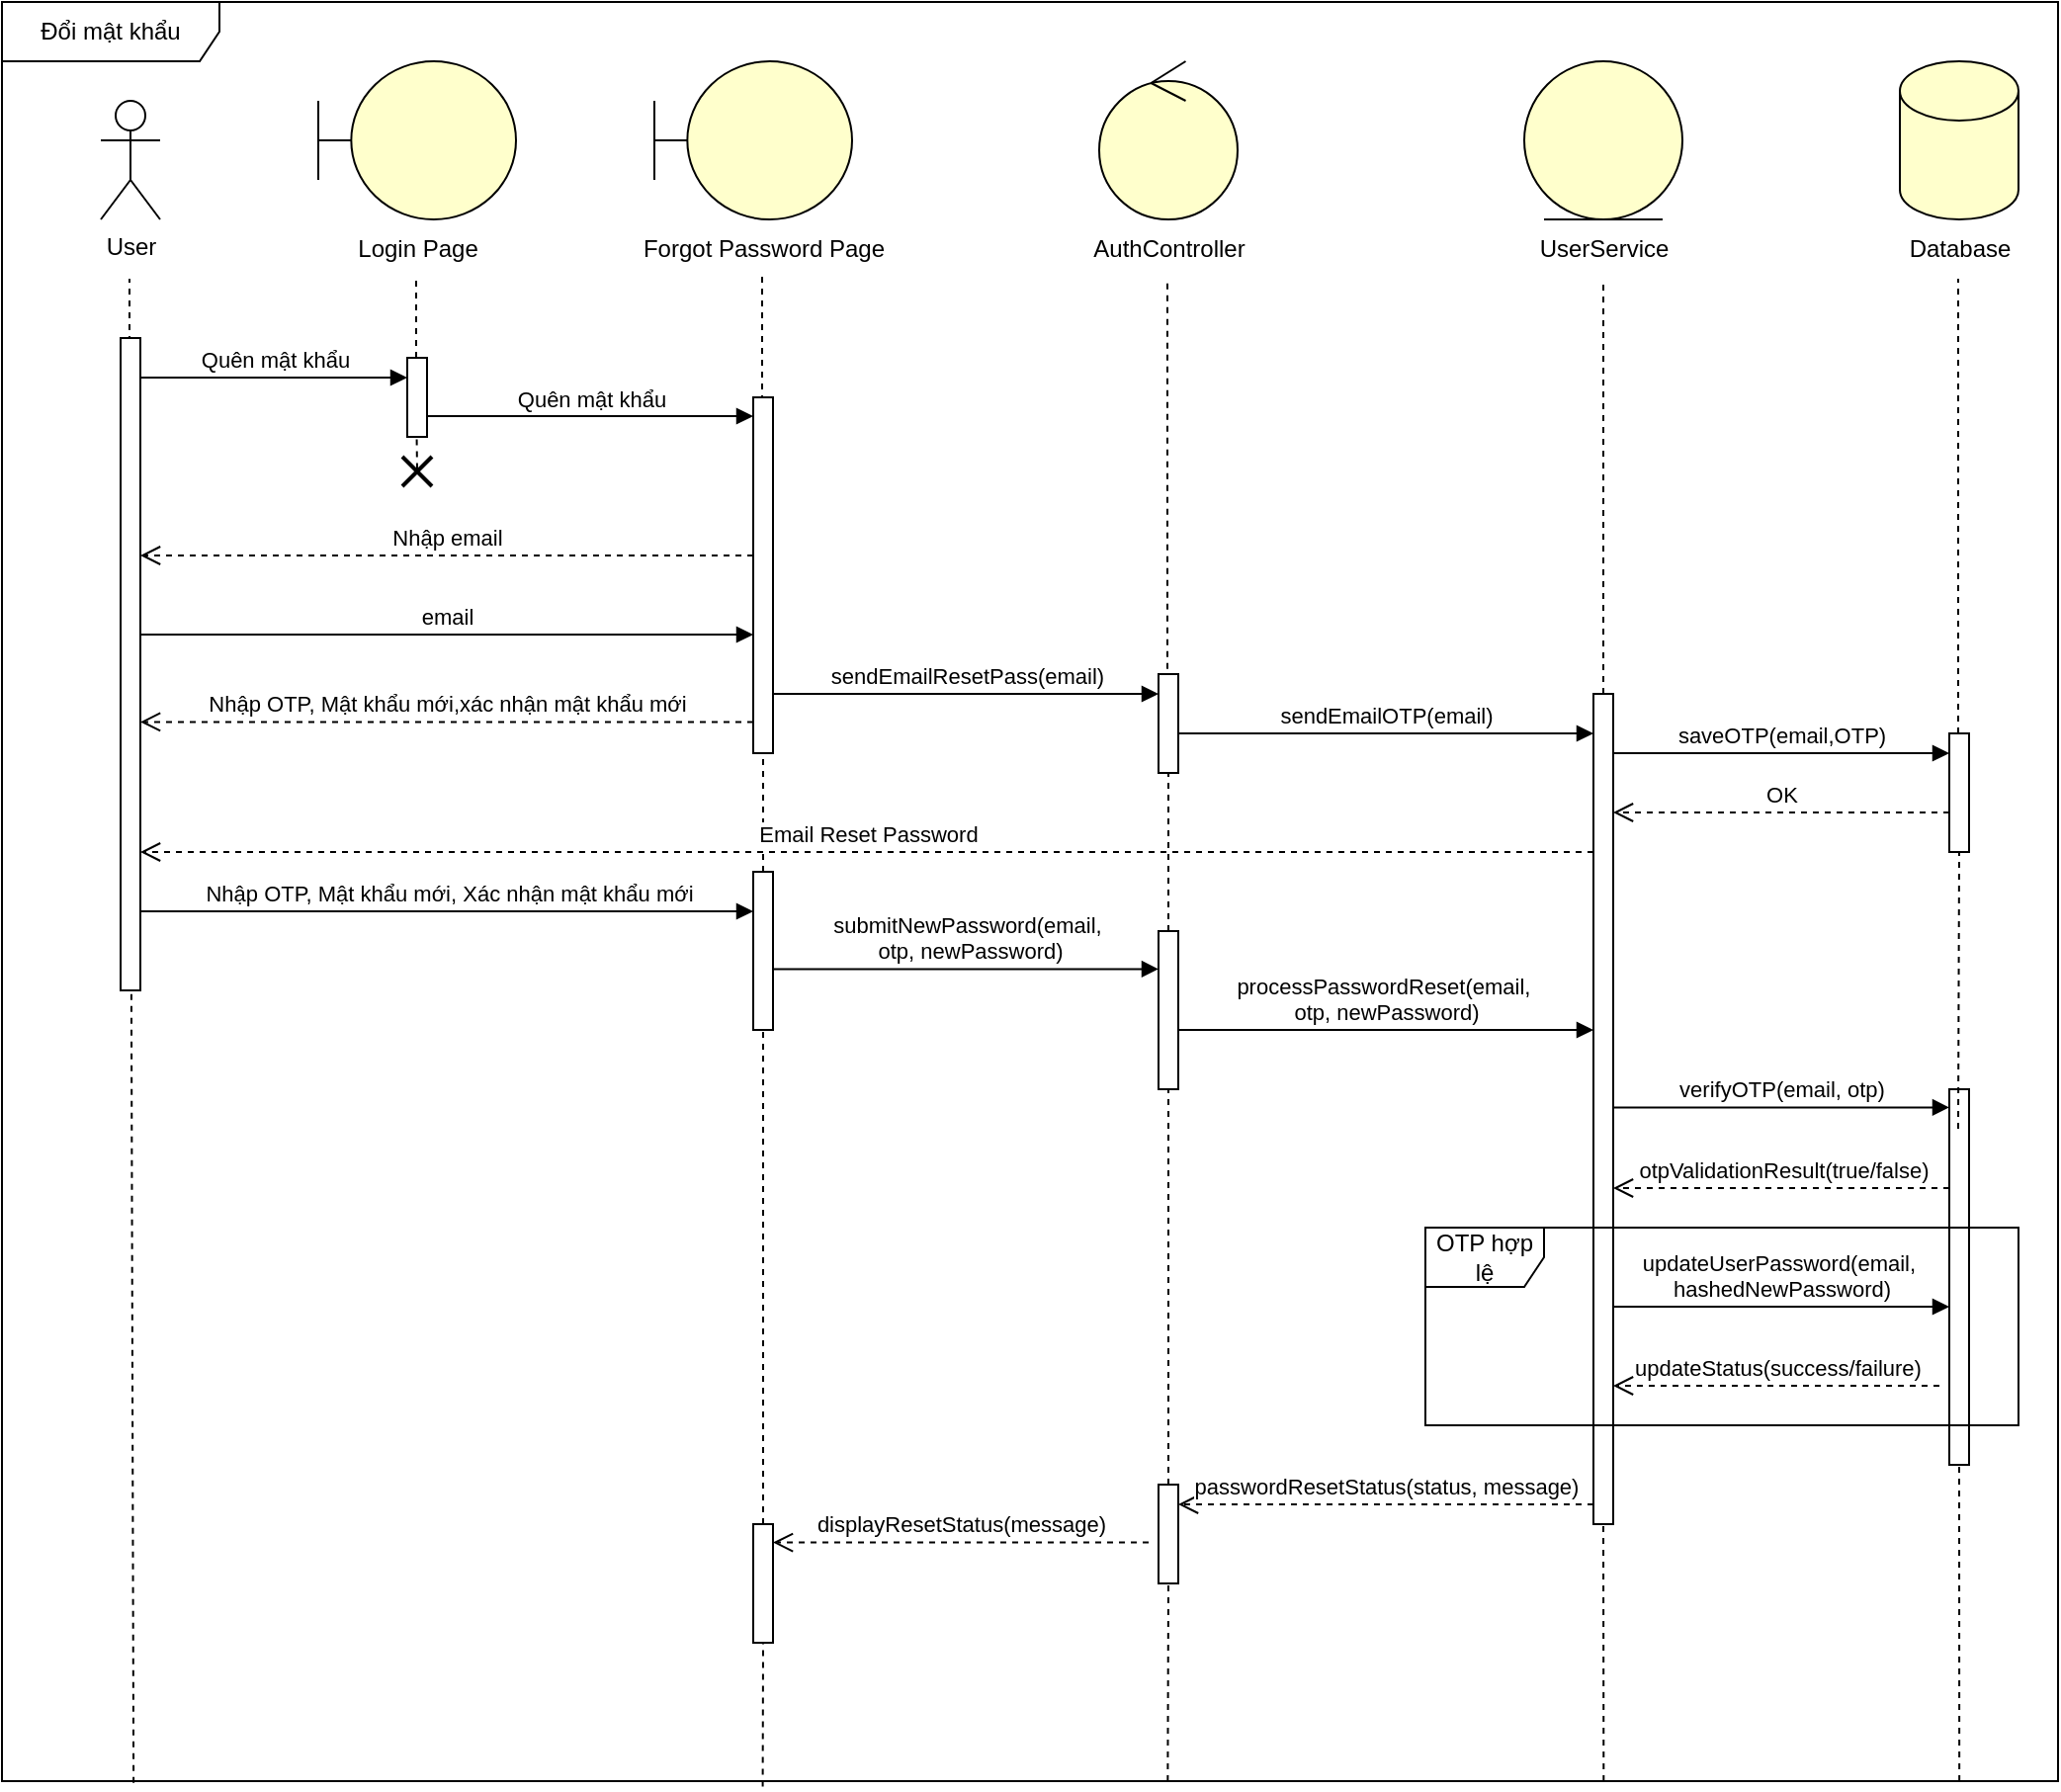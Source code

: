 <mxfile version="27.1.3">
  <diagram name="Trang-1" id="h2h2rBT-MPb3T32HrUWZ">
    <mxGraphModel dx="1389" dy="1849" grid="1" gridSize="10" guides="1" tooltips="1" connect="1" arrows="1" fold="1" page="1" pageScale="1" pageWidth="850" pageHeight="1100" math="0" shadow="0">
      <root>
        <mxCell id="0" />
        <mxCell id="1" parent="0" />
        <mxCell id="W8KMmCxhdzmbt_tsZO_R-1" value="User" style="shape=umlActor;verticalLabelPosition=bottom;verticalAlign=top;html=1;outlineConnect=0;" parent="1" vertex="1">
          <mxGeometry x="210" y="-10" width="30" height="60" as="geometry" />
        </mxCell>
        <mxCell id="W8KMmCxhdzmbt_tsZO_R-2" value="" style="endArrow=none;dashed=1;html=1;rounded=0;entryX=0.5;entryY=0.5;entryDx=0;entryDy=0;entryPerimeter=0;" parent="1" edge="1">
          <mxGeometry width="50" height="50" relative="1" as="geometry">
            <mxPoint x="224.5" y="160" as="sourcePoint" />
            <mxPoint x="224.5" y="80" as="targetPoint" />
          </mxGeometry>
        </mxCell>
        <mxCell id="W8KMmCxhdzmbt_tsZO_R-7" value="" style="shape=cylinder3;whiteSpace=wrap;html=1;boundedLbl=1;backgroundOutline=1;size=15;fillColor=light-dark(#FFFFCC,#FFFFCC);" parent="1" vertex="1">
          <mxGeometry x="1120" y="-30" width="60" height="80" as="geometry" />
        </mxCell>
        <mxCell id="W8KMmCxhdzmbt_tsZO_R-8" value="" style="endArrow=none;dashed=1;html=1;rounded=0;entryX=0.502;entryY=1.013;entryDx=0;entryDy=0;entryPerimeter=0;" parent="1" source="W8KMmCxhdzmbt_tsZO_R-16" edge="1">
          <mxGeometry width="50" height="50" relative="1" as="geometry">
            <mxPoint x="369.5" y="148.96" as="sourcePoint" />
            <mxPoint x="369.5" y="80.0" as="targetPoint" />
          </mxGeometry>
        </mxCell>
        <mxCell id="W8KMmCxhdzmbt_tsZO_R-9" value="" style="endArrow=none;dashed=1;html=1;rounded=0;entryX=0.496;entryY=0.983;entryDx=0;entryDy=0;entryPerimeter=0;" parent="1" edge="1">
          <mxGeometry width="50" height="50" relative="1" as="geometry">
            <mxPoint x="544.5" y="160" as="sourcePoint" />
            <mxPoint x="544.5" y="78.64" as="targetPoint" />
          </mxGeometry>
        </mxCell>
        <mxCell id="W8KMmCxhdzmbt_tsZO_R-11" value="" style="endArrow=none;dashed=1;html=1;rounded=0;entryX=0.503;entryY=0.983;entryDx=0;entryDy=0;entryPerimeter=0;" parent="1" edge="1">
          <mxGeometry width="50" height="50" relative="1" as="geometry">
            <mxPoint x="749.5" y="301.36" as="sourcePoint" />
            <mxPoint x="749.5" y="80.0" as="targetPoint" />
          </mxGeometry>
        </mxCell>
        <mxCell id="W8KMmCxhdzmbt_tsZO_R-12" value="" style="endArrow=none;dashed=1;html=1;rounded=0;entryX=0.5;entryY=1;entryDx=0;entryDy=0;" parent="1" source="W8KMmCxhdzmbt_tsZO_R-35" edge="1">
          <mxGeometry width="50" height="50" relative="1" as="geometry">
            <mxPoint x="970" y="450" as="sourcePoint" />
            <mxPoint x="970" y="80" as="targetPoint" />
          </mxGeometry>
        </mxCell>
        <mxCell id="W8KMmCxhdzmbt_tsZO_R-13" value="" style="endArrow=none;dashed=1;html=1;rounded=0;entryX=0.5;entryY=1;entryDx=0;entryDy=0;entryPerimeter=0;" parent="1" source="5d_SmO3lW9Q9y3Tc88da-15" edge="1">
          <mxGeometry width="50" height="50" relative="1" as="geometry">
            <mxPoint x="1149.5" y="510" as="sourcePoint" />
            <mxPoint x="1149.5" y="80" as="targetPoint" />
          </mxGeometry>
        </mxCell>
        <mxCell id="W8KMmCxhdzmbt_tsZO_R-15" value="" style="endArrow=none;dashed=1;html=1;rounded=0;entryX=0.5;entryY=0.5;entryDx=0;entryDy=0;entryPerimeter=0;exitX=0.064;exitY=1.001;exitDx=0;exitDy=0;exitPerimeter=0;" parent="1" source="5d_SmO3lW9Q9y3Tc88da-19" target="W8KMmCxhdzmbt_tsZO_R-14" edge="1">
          <mxGeometry width="50" height="50" relative="1" as="geometry">
            <mxPoint x="225" y="730" as="sourcePoint" />
            <mxPoint x="225" y="50" as="targetPoint" />
          </mxGeometry>
        </mxCell>
        <mxCell id="W8KMmCxhdzmbt_tsZO_R-14" value="" style="html=1;points=[[0,0,0,0,5],[0,1,0,0,-5],[1,0,0,0,5],[1,1,0,0,-5]];perimeter=orthogonalPerimeter;outlineConnect=0;targetShapes=umlLifeline;portConstraint=eastwest;newEdgeStyle={&quot;curved&quot;:0,&quot;rounded&quot;:0};" parent="1" vertex="1">
          <mxGeometry x="220" y="110" width="10" height="330" as="geometry" />
        </mxCell>
        <mxCell id="W8KMmCxhdzmbt_tsZO_R-17" value="" style="endArrow=none;dashed=1;html=1;rounded=0;entryX=0.5;entryY=1;entryDx=0;entryDy=0;exitX=0.5;exitY=0.42;exitDx=0;exitDy=0;exitPerimeter=0;" parent="1" edge="1" source="5d_SmO3lW9Q9y3Tc88da-4">
          <mxGeometry width="50" height="50" relative="1" as="geometry">
            <mxPoint x="369.833" y="170" as="sourcePoint" />
            <mxPoint x="369.5" y="140" as="targetPoint" />
          </mxGeometry>
        </mxCell>
        <mxCell id="W8KMmCxhdzmbt_tsZO_R-19" value="Quên mật khẩu" style="html=1;verticalAlign=bottom;endArrow=block;curved=0;rounded=0;" parent="1" edge="1">
          <mxGeometry width="80" relative="1" as="geometry">
            <mxPoint x="230" y="130" as="sourcePoint" />
            <mxPoint x="365" y="130" as="targetPoint" />
            <Array as="points">
              <mxPoint x="300" y="130" />
            </Array>
          </mxGeometry>
        </mxCell>
        <mxCell id="W8KMmCxhdzmbt_tsZO_R-21" value="" style="endArrow=none;dashed=1;html=1;rounded=0;entryX=0.5;entryY=1;entryDx=0;entryDy=0;" parent="1" source="W8KMmCxhdzmbt_tsZO_R-43" target="W8KMmCxhdzmbt_tsZO_R-20" edge="1">
          <mxGeometry width="50" height="50" relative="1" as="geometry">
            <mxPoint x="545" y="640" as="sourcePoint" />
            <mxPoint x="610" y="80" as="targetPoint" />
          </mxGeometry>
        </mxCell>
        <mxCell id="W8KMmCxhdzmbt_tsZO_R-20" value="" style="html=1;points=[[0,0,0,0,5],[0,1,0,0,-5],[1,0,0,0,5],[1,1,0,0,-5]];perimeter=orthogonalPerimeter;outlineConnect=0;targetShapes=umlLifeline;portConstraint=eastwest;newEdgeStyle={&quot;curved&quot;:0,&quot;rounded&quot;:0};" parent="1" vertex="1">
          <mxGeometry x="540" y="140" width="10" height="180" as="geometry" />
        </mxCell>
        <mxCell id="W8KMmCxhdzmbt_tsZO_R-24" value="Quên mật khẩu" style="html=1;verticalAlign=bottom;endArrow=block;curved=0;rounded=0;" parent="1" edge="1">
          <mxGeometry width="80" relative="1" as="geometry">
            <mxPoint x="375" y="149.5" as="sourcePoint" />
            <mxPoint x="540" y="149.5" as="targetPoint" />
          </mxGeometry>
        </mxCell>
        <mxCell id="W8KMmCxhdzmbt_tsZO_R-26" value="Nhập&amp;nbsp;&lt;span style=&quot;background-color: light-dark(#ffffff, var(--ge-dark-color, #121212)); color: light-dark(rgb(0, 0, 0), rgb(255, 255, 255));&quot;&gt;email&lt;/span&gt;" style="html=1;verticalAlign=bottom;endArrow=open;dashed=1;endSize=8;curved=0;rounded=0;" parent="1" edge="1">
          <mxGeometry relative="1" as="geometry">
            <mxPoint x="540" y="220" as="sourcePoint" />
            <mxPoint x="230" y="220" as="targetPoint" />
          </mxGeometry>
        </mxCell>
        <mxCell id="W8KMmCxhdzmbt_tsZO_R-28" value="email" style="html=1;verticalAlign=bottom;endArrow=block;curved=0;rounded=0;" parent="1" target="W8KMmCxhdzmbt_tsZO_R-20" edge="1">
          <mxGeometry width="80" relative="1" as="geometry">
            <mxPoint x="230" y="260" as="sourcePoint" />
            <mxPoint x="520" y="260" as="targetPoint" />
          </mxGeometry>
        </mxCell>
        <mxCell id="W8KMmCxhdzmbt_tsZO_R-30" value="" style="endArrow=none;dashed=1;html=1;rounded=0;entryX=0.5;entryY=1;entryDx=0;entryDy=0;" parent="1" source="W8KMmCxhdzmbt_tsZO_R-50" target="W8KMmCxhdzmbt_tsZO_R-29" edge="1">
          <mxGeometry width="50" height="50" relative="1" as="geometry">
            <mxPoint x="750" y="640" as="sourcePoint" />
            <mxPoint x="750" y="80" as="targetPoint" />
          </mxGeometry>
        </mxCell>
        <mxCell id="W8KMmCxhdzmbt_tsZO_R-29" value="" style="html=1;points=[[0,0,0,0,5],[0,1,0,0,-5],[1,0,0,0,5],[1,1,0,0,-5]];perimeter=orthogonalPerimeter;outlineConnect=0;targetShapes=umlLifeline;portConstraint=eastwest;newEdgeStyle={&quot;curved&quot;:0,&quot;rounded&quot;:0};" parent="1" vertex="1">
          <mxGeometry x="745" y="280" width="10" height="50" as="geometry" />
        </mxCell>
        <mxCell id="W8KMmCxhdzmbt_tsZO_R-31" value="sendEmailResetPass(email)" style="html=1;verticalAlign=bottom;endArrow=block;curved=0;rounded=0;" parent="1" target="W8KMmCxhdzmbt_tsZO_R-29" edge="1">
          <mxGeometry width="80" relative="1" as="geometry">
            <mxPoint x="550" y="290" as="sourcePoint" />
            <mxPoint x="630" y="290" as="targetPoint" />
          </mxGeometry>
        </mxCell>
        <mxCell id="W8KMmCxhdzmbt_tsZO_R-34" value="" style="endArrow=none;dashed=1;html=1;rounded=0;entryX=0.5;entryY=1;entryDx=0;entryDy=0;exitX=0.779;exitY=1;exitDx=0;exitDy=0;exitPerimeter=0;" parent="1" target="W8KMmCxhdzmbt_tsZO_R-35" edge="1" source="5d_SmO3lW9Q9y3Tc88da-19">
          <mxGeometry width="50" height="50" relative="1" as="geometry">
            <mxPoint x="970" y="850" as="sourcePoint" />
            <mxPoint x="970" y="80" as="targetPoint" />
          </mxGeometry>
        </mxCell>
        <mxCell id="W8KMmCxhdzmbt_tsZO_R-35" value="" style="html=1;points=[[0,0,0,0,5],[0,1,0,0,-5],[1,0,0,0,5],[1,1,0,0,-5]];perimeter=orthogonalPerimeter;outlineConnect=0;targetShapes=umlLifeline;portConstraint=eastwest;newEdgeStyle={&quot;curved&quot;:0,&quot;rounded&quot;:0};" parent="1" vertex="1">
          <mxGeometry x="965" y="290" width="10" height="420" as="geometry" />
        </mxCell>
        <mxCell id="W8KMmCxhdzmbt_tsZO_R-38" value="sendEmailOTP(email)" style="html=1;verticalAlign=bottom;endArrow=block;curved=0;rounded=0;" parent="1" target="W8KMmCxhdzmbt_tsZO_R-35" edge="1">
          <mxGeometry width="80" relative="1" as="geometry">
            <mxPoint x="755" y="310" as="sourcePoint" />
            <mxPoint x="835" y="310" as="targetPoint" />
          </mxGeometry>
        </mxCell>
        <mxCell id="W8KMmCxhdzmbt_tsZO_R-40" value="Email Reset Password" style="html=1;verticalAlign=bottom;endArrow=open;dashed=1;endSize=8;curved=0;rounded=0;" parent="1" edge="1">
          <mxGeometry relative="1" as="geometry">
            <mxPoint x="965" y="370" as="sourcePoint" />
            <mxPoint x="230" y="370" as="targetPoint" />
          </mxGeometry>
        </mxCell>
        <mxCell id="W8KMmCxhdzmbt_tsZO_R-44" value="" style="endArrow=none;dashed=1;html=1;rounded=0;entryX=0.5;entryY=1;entryDx=0;entryDy=0;" parent="1" source="W8KMmCxhdzmbt_tsZO_R-67" target="W8KMmCxhdzmbt_tsZO_R-43" edge="1">
          <mxGeometry width="50" height="50" relative="1" as="geometry">
            <mxPoint x="545" y="850" as="sourcePoint" />
            <mxPoint x="545" y="310" as="targetPoint" />
          </mxGeometry>
        </mxCell>
        <mxCell id="W8KMmCxhdzmbt_tsZO_R-43" value="" style="html=1;points=[[0,0,0,0,5],[0,1,0,0,-5],[1,0,0,0,5],[1,1,0,0,-5]];perimeter=orthogonalPerimeter;outlineConnect=0;targetShapes=umlLifeline;portConstraint=eastwest;newEdgeStyle={&quot;curved&quot;:0,&quot;rounded&quot;:0};" parent="1" vertex="1">
          <mxGeometry x="540" y="380" width="10" height="80" as="geometry" />
        </mxCell>
        <mxCell id="W8KMmCxhdzmbt_tsZO_R-45" value="Nhập OTP, Mật khẩu mới, Xác nhận mật khẩu mới" style="html=1;verticalAlign=bottom;endArrow=block;curved=0;rounded=0;" parent="1" target="W8KMmCxhdzmbt_tsZO_R-43" edge="1">
          <mxGeometry x="0.003" width="80" relative="1" as="geometry">
            <mxPoint x="230" y="400" as="sourcePoint" />
            <mxPoint x="310" y="400" as="targetPoint" />
            <mxPoint as="offset" />
          </mxGeometry>
        </mxCell>
        <mxCell id="W8KMmCxhdzmbt_tsZO_R-46" value="Nhập OTP, Mật khẩu mới,xác nhận mật khẩu mới" style="html=1;verticalAlign=bottom;endArrow=open;dashed=1;endSize=8;curved=0;rounded=0;" parent="1" target="W8KMmCxhdzmbt_tsZO_R-14" edge="1">
          <mxGeometry relative="1" as="geometry">
            <mxPoint x="540" y="304.23" as="sourcePoint" />
            <mxPoint x="460" y="304.23" as="targetPoint" />
          </mxGeometry>
        </mxCell>
        <mxCell id="W8KMmCxhdzmbt_tsZO_R-49" value="" style="endArrow=none;dashed=1;html=1;rounded=0;entryX=0.5;entryY=1;entryDx=0;entryDy=0;" parent="1" source="W8KMmCxhdzmbt_tsZO_R-64" target="W8KMmCxhdzmbt_tsZO_R-50" edge="1">
          <mxGeometry width="50" height="50" relative="1" as="geometry">
            <mxPoint x="750" y="850" as="sourcePoint" />
            <mxPoint x="750" y="330" as="targetPoint" />
          </mxGeometry>
        </mxCell>
        <mxCell id="W8KMmCxhdzmbt_tsZO_R-50" value="" style="html=1;points=[[0,0,0,0,5],[0,1,0,0,-5],[1,0,0,0,5],[1,1,0,0,-5]];perimeter=orthogonalPerimeter;outlineConnect=0;targetShapes=umlLifeline;portConstraint=eastwest;newEdgeStyle={&quot;curved&quot;:0,&quot;rounded&quot;:0};" parent="1" vertex="1">
          <mxGeometry x="745" y="410" width="10" height="80" as="geometry" />
        </mxCell>
        <mxCell id="W8KMmCxhdzmbt_tsZO_R-52" value="submitNewPassword(email,&lt;div&gt;&amp;nbsp;otp, newPassword)&lt;/div&gt;" style="html=1;verticalAlign=bottom;endArrow=block;curved=0;rounded=0;" parent="1" target="W8KMmCxhdzmbt_tsZO_R-50" edge="1">
          <mxGeometry width="80" relative="1" as="geometry">
            <mxPoint x="550" y="429.23" as="sourcePoint" />
            <mxPoint x="630" y="429.23" as="targetPoint" />
          </mxGeometry>
        </mxCell>
        <mxCell id="W8KMmCxhdzmbt_tsZO_R-53" value="processPasswordReset(email,&amp;nbsp;&lt;div&gt;otp, newPassword)&lt;/div&gt;" style="html=1;verticalAlign=bottom;endArrow=block;curved=0;rounded=0;" parent="1" target="W8KMmCxhdzmbt_tsZO_R-35" edge="1">
          <mxGeometry x="-0.004" width="80" relative="1" as="geometry">
            <mxPoint x="755" y="460" as="sourcePoint" />
            <mxPoint x="960" y="460" as="targetPoint" />
            <mxPoint as="offset" />
          </mxGeometry>
        </mxCell>
        <mxCell id="W8KMmCxhdzmbt_tsZO_R-55" value="verifyOTP(email, otp)" style="html=1;verticalAlign=bottom;endArrow=block;curved=0;rounded=0;" parent="1" target="W8KMmCxhdzmbt_tsZO_R-54" edge="1">
          <mxGeometry width="80" relative="1" as="geometry">
            <mxPoint x="975" y="499.23" as="sourcePoint" />
            <mxPoint x="1055" y="499.23" as="targetPoint" />
          </mxGeometry>
        </mxCell>
        <mxCell id="W8KMmCxhdzmbt_tsZO_R-56" value="" style="endArrow=none;dashed=1;html=1;rounded=0;entryX=0.5;entryY=1;entryDx=0;entryDy=0;entryPerimeter=0;exitX=0.952;exitY=1;exitDx=0;exitDy=0;exitPerimeter=0;" parent="1" target="W8KMmCxhdzmbt_tsZO_R-54" edge="1" source="5d_SmO3lW9Q9y3Tc88da-19">
          <mxGeometry width="50" height="50" relative="1" as="geometry">
            <mxPoint x="1150" y="800" as="sourcePoint" />
            <mxPoint x="1150" y="90" as="targetPoint" />
          </mxGeometry>
        </mxCell>
        <mxCell id="W8KMmCxhdzmbt_tsZO_R-54" value="" style="html=1;points=[[0,0,0,0,5],[0,1,0,0,-5],[1,0,0,0,5],[1,1,0,0,-5]];perimeter=orthogonalPerimeter;outlineConnect=0;targetShapes=umlLifeline;portConstraint=eastwest;newEdgeStyle={&quot;curved&quot;:0,&quot;rounded&quot;:0};" parent="1" vertex="1">
          <mxGeometry x="1145" y="490" width="10" height="190" as="geometry" />
        </mxCell>
        <mxCell id="W8KMmCxhdzmbt_tsZO_R-57" value="otpValidationResult(true/false)" style="html=1;verticalAlign=bottom;endArrow=open;dashed=1;endSize=8;curved=0;rounded=0;" parent="1" target="W8KMmCxhdzmbt_tsZO_R-35" edge="1">
          <mxGeometry x="-0.004" relative="1" as="geometry">
            <mxPoint x="1145" y="540" as="sourcePoint" />
            <mxPoint x="1065" y="540" as="targetPoint" />
            <mxPoint as="offset" />
          </mxGeometry>
        </mxCell>
        <mxCell id="W8KMmCxhdzmbt_tsZO_R-59" value="OTP hợp lệ" style="shape=umlFrame;whiteSpace=wrap;html=1;pointerEvents=0;" parent="1" vertex="1">
          <mxGeometry x="880" y="560" width="300" height="100" as="geometry" />
        </mxCell>
        <mxCell id="W8KMmCxhdzmbt_tsZO_R-61" value="updateUserPassword(email,&amp;nbsp;&lt;div&gt;hashedNewPassword)&lt;/div&gt;" style="html=1;verticalAlign=bottom;endArrow=block;curved=0;rounded=0;" parent="1" edge="1">
          <mxGeometry width="80" relative="1" as="geometry">
            <mxPoint x="975" y="600" as="sourcePoint" />
            <mxPoint x="1145" y="600.0" as="targetPoint" />
          </mxGeometry>
        </mxCell>
        <mxCell id="W8KMmCxhdzmbt_tsZO_R-62" value="updateStatus(success/failure)" style="html=1;verticalAlign=bottom;endArrow=open;dashed=1;endSize=8;curved=0;rounded=0;" parent="1" target="W8KMmCxhdzmbt_tsZO_R-35" edge="1">
          <mxGeometry relative="1" as="geometry">
            <mxPoint x="1140" y="640" as="sourcePoint" />
            <mxPoint x="1060" y="640" as="targetPoint" />
          </mxGeometry>
        </mxCell>
        <mxCell id="W8KMmCxhdzmbt_tsZO_R-63" value="passwordResetStatus(status, message)" style="html=1;verticalAlign=bottom;endArrow=open;dashed=1;endSize=8;curved=0;rounded=0;" parent="1" target="W8KMmCxhdzmbt_tsZO_R-64" edge="1">
          <mxGeometry relative="1" as="geometry">
            <mxPoint x="965" y="700" as="sourcePoint" />
            <mxPoint x="885" y="700" as="targetPoint" />
          </mxGeometry>
        </mxCell>
        <mxCell id="W8KMmCxhdzmbt_tsZO_R-65" value="" style="endArrow=none;dashed=1;html=1;rounded=0;entryX=0.5;entryY=1;entryDx=0;entryDy=0;exitX=0.567;exitY=1;exitDx=0;exitDy=0;exitPerimeter=0;" parent="1" target="W8KMmCxhdzmbt_tsZO_R-64" edge="1" source="5d_SmO3lW9Q9y3Tc88da-19">
          <mxGeometry width="50" height="50" relative="1" as="geometry">
            <mxPoint x="750" y="850" as="sourcePoint" />
            <mxPoint x="750" y="490" as="targetPoint" />
          </mxGeometry>
        </mxCell>
        <mxCell id="W8KMmCxhdzmbt_tsZO_R-64" value="" style="html=1;points=[[0,0,0,0,5],[0,1,0,0,-5],[1,0,0,0,5],[1,1,0,0,-5]];perimeter=orthogonalPerimeter;outlineConnect=0;targetShapes=umlLifeline;portConstraint=eastwest;newEdgeStyle={&quot;curved&quot;:0,&quot;rounded&quot;:0};" parent="1" vertex="1">
          <mxGeometry x="745" y="690" width="10" height="50" as="geometry" />
        </mxCell>
        <mxCell id="W8KMmCxhdzmbt_tsZO_R-68" value="" style="endArrow=none;dashed=1;html=1;rounded=0;entryX=0.5;entryY=1;entryDx=0;entryDy=0;exitX=0.37;exitY=1.003;exitDx=0;exitDy=0;exitPerimeter=0;" parent="1" target="W8KMmCxhdzmbt_tsZO_R-67" edge="1" source="5d_SmO3lW9Q9y3Tc88da-19">
          <mxGeometry width="50" height="50" relative="1" as="geometry">
            <mxPoint x="545" y="850" as="sourcePoint" />
            <mxPoint x="545" y="460" as="targetPoint" />
          </mxGeometry>
        </mxCell>
        <mxCell id="W8KMmCxhdzmbt_tsZO_R-67" value="" style="html=1;points=[[0,0,0,0,5],[0,1,0,0,-5],[1,0,0,0,5],[1,1,0,0,-5]];perimeter=orthogonalPerimeter;outlineConnect=0;targetShapes=umlLifeline;portConstraint=eastwest;newEdgeStyle={&quot;curved&quot;:0,&quot;rounded&quot;:0};" parent="1" vertex="1">
          <mxGeometry x="540" y="710" width="10" height="60" as="geometry" />
        </mxCell>
        <mxCell id="W8KMmCxhdzmbt_tsZO_R-69" value="displayResetStatus(message)" style="html=1;verticalAlign=bottom;endArrow=open;dashed=1;endSize=8;curved=0;rounded=0;" parent="1" target="W8KMmCxhdzmbt_tsZO_R-67" edge="1">
          <mxGeometry relative="1" as="geometry">
            <mxPoint x="740" y="719.29" as="sourcePoint" />
            <mxPoint x="660" y="719.29" as="targetPoint" />
          </mxGeometry>
        </mxCell>
        <mxCell id="Y2l8gFHpml1ImoSOgPRP-2" value="" style="shape=umlBoundary;whiteSpace=wrap;html=1;fillColor=light-dark(#FFFFCC,#FFFFCC);" parent="1" vertex="1">
          <mxGeometry x="320" y="-30" width="100" height="80" as="geometry" />
        </mxCell>
        <mxCell id="Y2l8gFHpml1ImoSOgPRP-3" value="" style="shape=umlBoundary;whiteSpace=wrap;html=1;fillColor=light-dark(#FFFFCC,#FFFFCC);" parent="1" vertex="1">
          <mxGeometry x="490" y="-30" width="100" height="80" as="geometry" />
        </mxCell>
        <mxCell id="Y2l8gFHpml1ImoSOgPRP-4" value="" style="ellipse;shape=umlControl;whiteSpace=wrap;html=1;fillColor=light-dark(#FFFFCC,#FFFFCC);" parent="1" vertex="1">
          <mxGeometry x="715" y="-30" width="70" height="80" as="geometry" />
        </mxCell>
        <mxCell id="Y2l8gFHpml1ImoSOgPRP-6" value="" style="ellipse;shape=umlEntity;whiteSpace=wrap;html=1;fillColor=light-dark(#FFFFCC,#FFFFCC);" parent="1" vertex="1">
          <mxGeometry x="930" y="-30" width="80" height="80" as="geometry" />
        </mxCell>
        <mxCell id="5d_SmO3lW9Q9y3Tc88da-1" value="" style="endArrow=none;dashed=1;html=1;rounded=0;entryX=0.502;entryY=1.013;entryDx=0;entryDy=0;entryPerimeter=0;" edge="1" parent="1" target="W8KMmCxhdzmbt_tsZO_R-16">
          <mxGeometry width="50" height="50" relative="1" as="geometry">
            <mxPoint x="369.5" y="148.96" as="sourcePoint" />
            <mxPoint x="369.5" y="80.0" as="targetPoint" />
          </mxGeometry>
        </mxCell>
        <mxCell id="W8KMmCxhdzmbt_tsZO_R-16" value="" style="html=1;points=[[0,0,0,0,5],[0,1,0,0,-5],[1,0,0,0,5],[1,1,0,0,-5]];perimeter=orthogonalPerimeter;outlineConnect=0;targetShapes=umlLifeline;portConstraint=eastwest;newEdgeStyle={&quot;curved&quot;:0,&quot;rounded&quot;:0};" parent="1" vertex="1">
          <mxGeometry x="365" y="120" width="10" height="40" as="geometry" />
        </mxCell>
        <mxCell id="5d_SmO3lW9Q9y3Tc88da-4" value="" style="shape=umlDestroy;whiteSpace=wrap;html=1;strokeWidth=2;targetShapes=umlLifeline;fontSize=6;" vertex="1" parent="1">
          <mxGeometry x="362.5" y="170" width="15" height="15" as="geometry" />
        </mxCell>
        <mxCell id="5d_SmO3lW9Q9y3Tc88da-8" value="Login Page" style="text;html=1;align=center;verticalAlign=middle;resizable=0;points=[];autosize=1;strokeColor=none;fillColor=none;" vertex="1" parent="1">
          <mxGeometry x="330" y="50" width="80" height="30" as="geometry" />
        </mxCell>
        <mxCell id="5d_SmO3lW9Q9y3Tc88da-9" value="Forgot Password Page" style="text;html=1;align=center;verticalAlign=middle;resizable=0;points=[];autosize=1;strokeColor=none;fillColor=none;" vertex="1" parent="1">
          <mxGeometry x="470" y="50" width="150" height="30" as="geometry" />
        </mxCell>
        <mxCell id="5d_SmO3lW9Q9y3Tc88da-11" value="AuthController" style="text;html=1;align=center;verticalAlign=middle;resizable=0;points=[];autosize=1;strokeColor=none;fillColor=none;" vertex="1" parent="1">
          <mxGeometry x="700" y="50" width="100" height="30" as="geometry" />
        </mxCell>
        <mxCell id="5d_SmO3lW9Q9y3Tc88da-12" value="&lt;span style=&quot;text-wrap-mode: wrap;&quot;&gt;UserService&lt;/span&gt;" style="text;html=1;align=center;verticalAlign=middle;resizable=0;points=[];autosize=1;strokeColor=none;fillColor=none;" vertex="1" parent="1">
          <mxGeometry x="925" y="50" width="90" height="30" as="geometry" />
        </mxCell>
        <mxCell id="5d_SmO3lW9Q9y3Tc88da-13" value="&lt;span style=&quot;text-wrap-mode: wrap;&quot;&gt;Database&lt;/span&gt;" style="text;html=1;align=center;verticalAlign=middle;resizable=0;points=[];autosize=1;strokeColor=none;fillColor=none;" vertex="1" parent="1">
          <mxGeometry x="1115" y="50" width="70" height="30" as="geometry" />
        </mxCell>
        <mxCell id="5d_SmO3lW9Q9y3Tc88da-14" value="" style="endArrow=none;dashed=1;html=1;rounded=0;entryX=0.5;entryY=1;entryDx=0;entryDy=0;entryPerimeter=0;" edge="1" parent="1" target="5d_SmO3lW9Q9y3Tc88da-15">
          <mxGeometry width="50" height="50" relative="1" as="geometry">
            <mxPoint x="1149.5" y="510" as="sourcePoint" />
            <mxPoint x="1149.5" y="80" as="targetPoint" />
          </mxGeometry>
        </mxCell>
        <mxCell id="5d_SmO3lW9Q9y3Tc88da-16" value="saveOTP(email,OTP)" style="html=1;verticalAlign=bottom;endArrow=block;curved=0;rounded=0;" edge="1" parent="1" target="5d_SmO3lW9Q9y3Tc88da-15">
          <mxGeometry width="80" relative="1" as="geometry">
            <mxPoint x="975" y="320" as="sourcePoint" />
            <mxPoint x="1055" y="320" as="targetPoint" />
          </mxGeometry>
        </mxCell>
        <mxCell id="5d_SmO3lW9Q9y3Tc88da-17" value="OK" style="html=1;verticalAlign=bottom;endArrow=open;dashed=1;endSize=8;curved=0;rounded=0;" edge="1" parent="1">
          <mxGeometry relative="1" as="geometry">
            <mxPoint x="1145" y="350" as="sourcePoint" />
            <mxPoint x="975" y="350" as="targetPoint" />
          </mxGeometry>
        </mxCell>
        <mxCell id="5d_SmO3lW9Q9y3Tc88da-18" value="" style="html=1;verticalAlign=bottom;endArrow=open;dashed=1;endSize=8;curved=0;rounded=0;" edge="1" parent="1" target="5d_SmO3lW9Q9y3Tc88da-15">
          <mxGeometry relative="1" as="geometry">
            <mxPoint x="1145" y="350" as="sourcePoint" />
            <mxPoint x="975" y="350" as="targetPoint" />
          </mxGeometry>
        </mxCell>
        <mxCell id="5d_SmO3lW9Q9y3Tc88da-15" value="" style="html=1;points=[[0,0,0,0,5],[0,1,0,0,-5],[1,0,0,0,5],[1,1,0,0,-5]];perimeter=orthogonalPerimeter;outlineConnect=0;targetShapes=umlLifeline;portConstraint=eastwest;newEdgeStyle={&quot;curved&quot;:0,&quot;rounded&quot;:0};" vertex="1" parent="1">
          <mxGeometry x="1145" y="310" width="10" height="60" as="geometry" />
        </mxCell>
        <mxCell id="5d_SmO3lW9Q9y3Tc88da-19" value="Đổi mật khẩu" style="shape=umlFrame;whiteSpace=wrap;html=1;pointerEvents=0;width=110;height=30;" vertex="1" parent="1">
          <mxGeometry x="160" y="-60" width="1040" height="900" as="geometry" />
        </mxCell>
      </root>
    </mxGraphModel>
  </diagram>
</mxfile>
